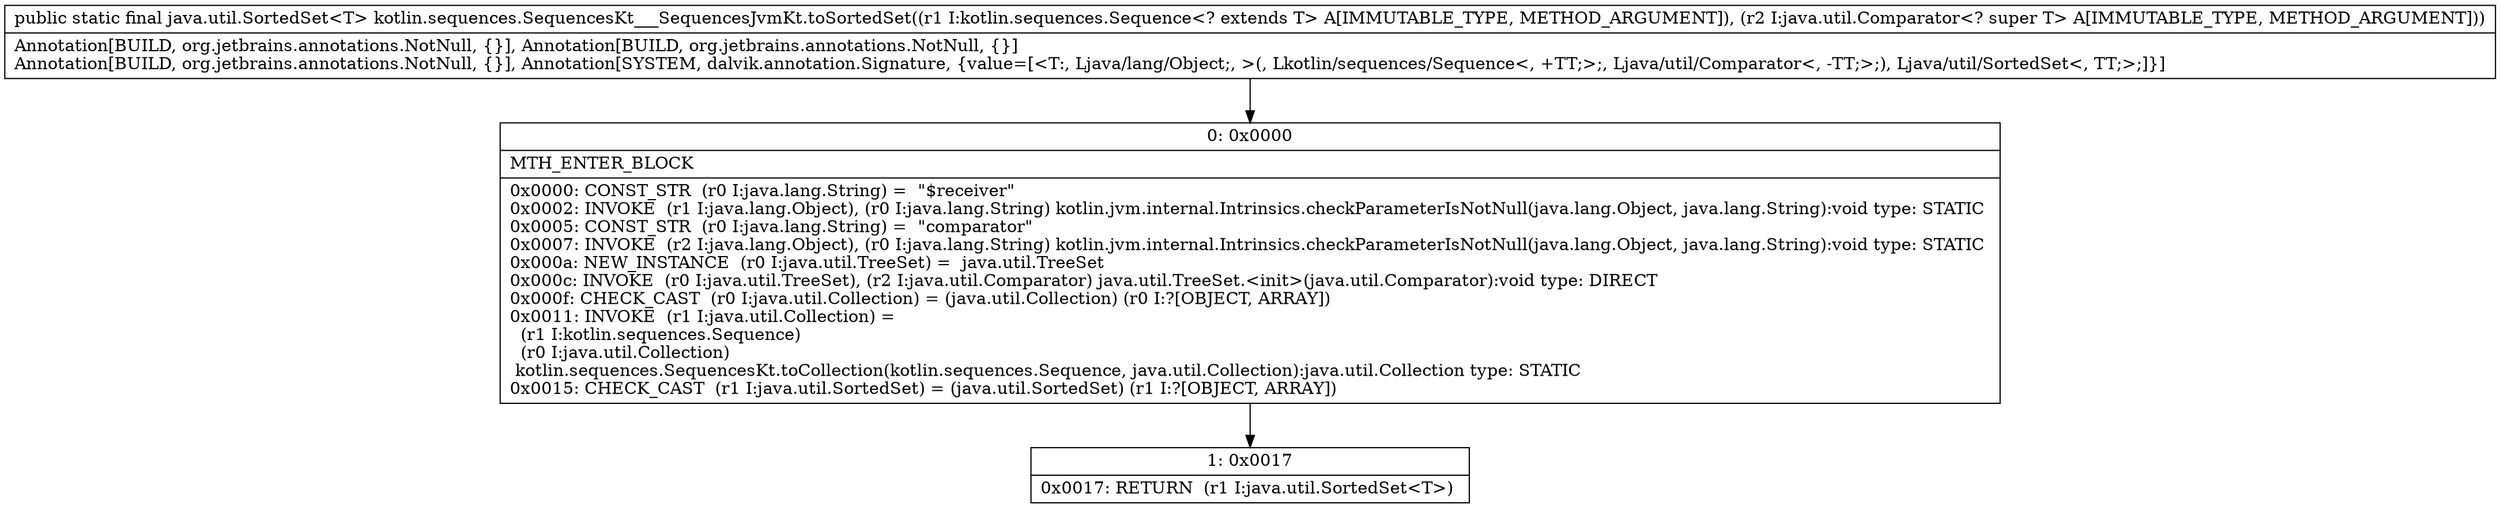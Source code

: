 digraph "CFG forkotlin.sequences.SequencesKt___SequencesJvmKt.toSortedSet(Lkotlin\/sequences\/Sequence;Ljava\/util\/Comparator;)Ljava\/util\/SortedSet;" {
Node_0 [shape=record,label="{0\:\ 0x0000|MTH_ENTER_BLOCK\l|0x0000: CONST_STR  (r0 I:java.lang.String) =  \"$receiver\" \l0x0002: INVOKE  (r1 I:java.lang.Object), (r0 I:java.lang.String) kotlin.jvm.internal.Intrinsics.checkParameterIsNotNull(java.lang.Object, java.lang.String):void type: STATIC \l0x0005: CONST_STR  (r0 I:java.lang.String) =  \"comparator\" \l0x0007: INVOKE  (r2 I:java.lang.Object), (r0 I:java.lang.String) kotlin.jvm.internal.Intrinsics.checkParameterIsNotNull(java.lang.Object, java.lang.String):void type: STATIC \l0x000a: NEW_INSTANCE  (r0 I:java.util.TreeSet) =  java.util.TreeSet \l0x000c: INVOKE  (r0 I:java.util.TreeSet), (r2 I:java.util.Comparator) java.util.TreeSet.\<init\>(java.util.Comparator):void type: DIRECT \l0x000f: CHECK_CAST  (r0 I:java.util.Collection) = (java.util.Collection) (r0 I:?[OBJECT, ARRAY]) \l0x0011: INVOKE  (r1 I:java.util.Collection) = \l  (r1 I:kotlin.sequences.Sequence)\l  (r0 I:java.util.Collection)\l kotlin.sequences.SequencesKt.toCollection(kotlin.sequences.Sequence, java.util.Collection):java.util.Collection type: STATIC \l0x0015: CHECK_CAST  (r1 I:java.util.SortedSet) = (java.util.SortedSet) (r1 I:?[OBJECT, ARRAY]) \l}"];
Node_1 [shape=record,label="{1\:\ 0x0017|0x0017: RETURN  (r1 I:java.util.SortedSet\<T\>) \l}"];
MethodNode[shape=record,label="{public static final java.util.SortedSet\<T\> kotlin.sequences.SequencesKt___SequencesJvmKt.toSortedSet((r1 I:kotlin.sequences.Sequence\<? extends T\> A[IMMUTABLE_TYPE, METHOD_ARGUMENT]), (r2 I:java.util.Comparator\<? super T\> A[IMMUTABLE_TYPE, METHOD_ARGUMENT]))  | Annotation[BUILD, org.jetbrains.annotations.NotNull, \{\}], Annotation[BUILD, org.jetbrains.annotations.NotNull, \{\}]\lAnnotation[BUILD, org.jetbrains.annotations.NotNull, \{\}], Annotation[SYSTEM, dalvik.annotation.Signature, \{value=[\<T:, Ljava\/lang\/Object;, \>(, Lkotlin\/sequences\/Sequence\<, +TT;\>;, Ljava\/util\/Comparator\<, \-TT;\>;), Ljava\/util\/SortedSet\<, TT;\>;]\}]\l}"];
MethodNode -> Node_0;
Node_0 -> Node_1;
}

